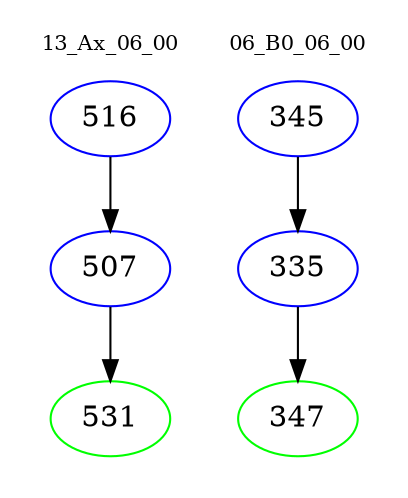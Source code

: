 digraph{
subgraph cluster_0 {
color = white
label = "13_Ax_06_00";
fontsize=10;
T0_516 [label="516", color="blue"]
T0_516 -> T0_507 [color="black"]
T0_507 [label="507", color="blue"]
T0_507 -> T0_531 [color="black"]
T0_531 [label="531", color="green"]
}
subgraph cluster_1 {
color = white
label = "06_B0_06_00";
fontsize=10;
T1_345 [label="345", color="blue"]
T1_345 -> T1_335 [color="black"]
T1_335 [label="335", color="blue"]
T1_335 -> T1_347 [color="black"]
T1_347 [label="347", color="green"]
}
}
